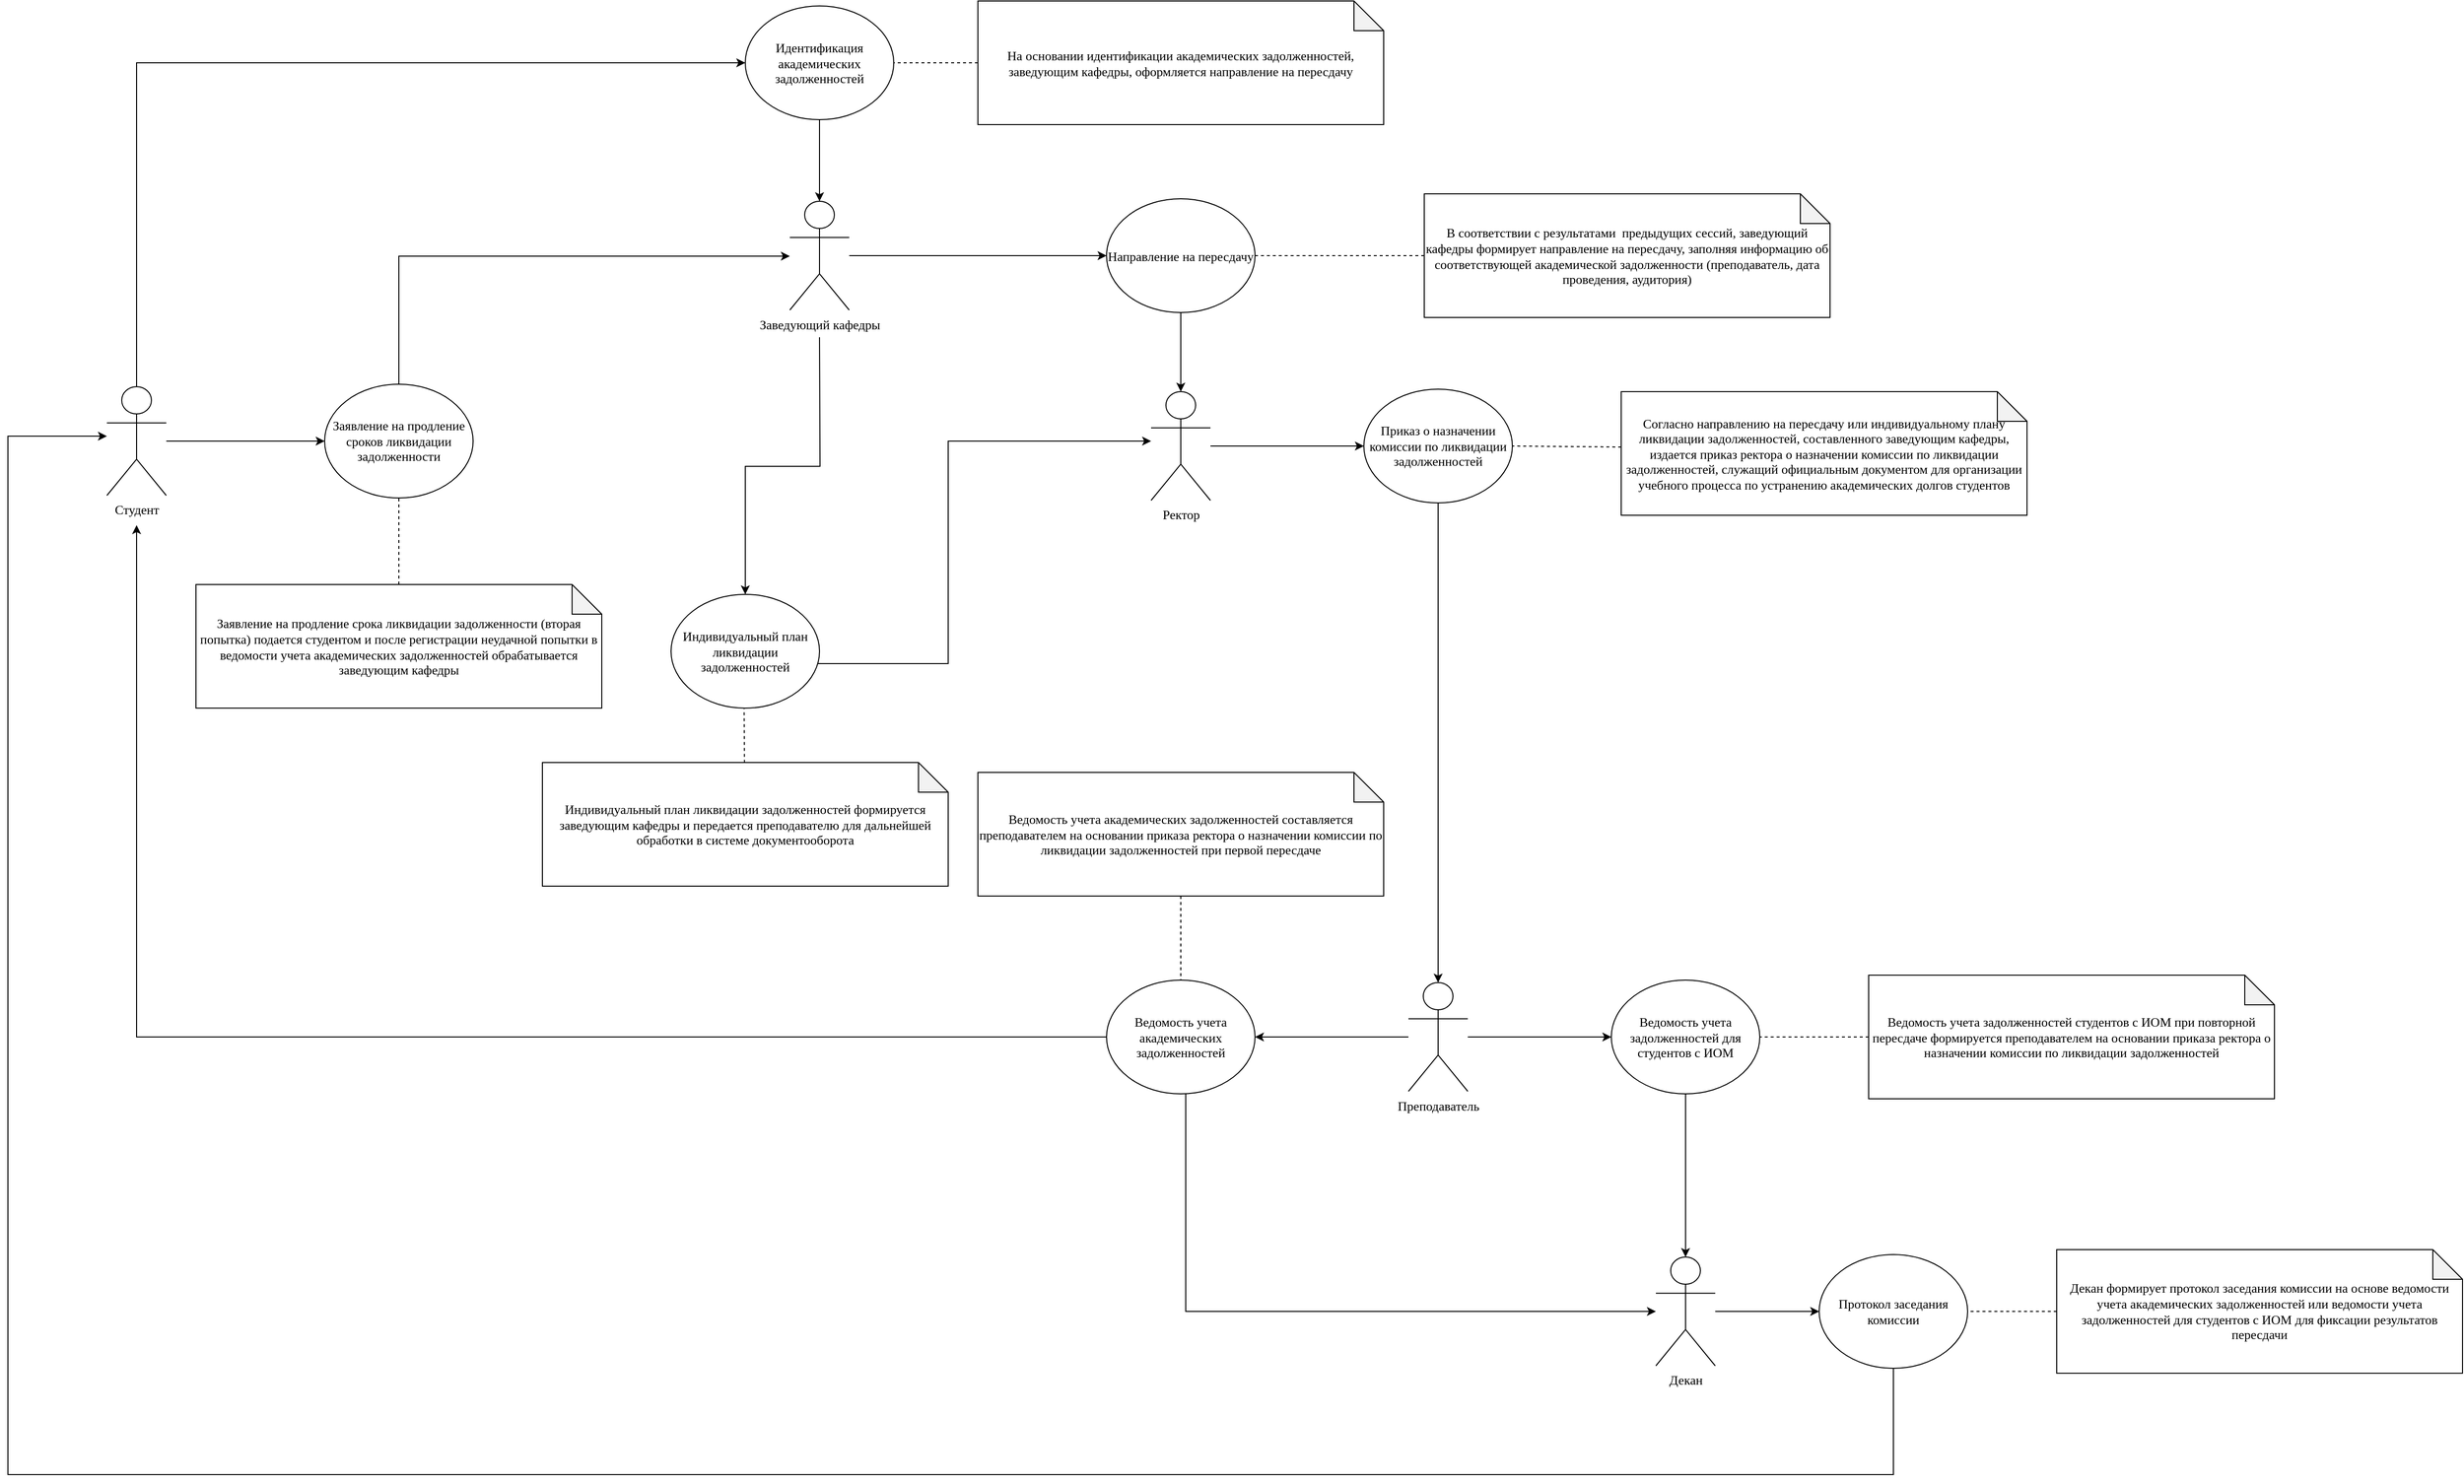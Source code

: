 <mxfile version="27.1.4">
  <diagram name="Страница — 1" id="K1w8X-g5TQKCsdU2FXis">
    <mxGraphModel dx="2245" dy="794" grid="1" gridSize="10" guides="1" tooltips="1" connect="1" arrows="1" fold="1" page="1" pageScale="1" pageWidth="827" pageHeight="1169" math="0" shadow="0">
      <root>
        <mxCell id="0" />
        <mxCell id="1" parent="0" />
        <mxCell id="5r-slCe5hNc68tcvc1FT-30" style="edgeStyle=orthogonalEdgeStyle;rounded=0;orthogonalLoop=1;jettySize=auto;html=1;entryX=0;entryY=0.5;entryDx=0;entryDy=0;" parent="1" source="r5IBJH4sqe6U4NsGSW-n-1" target="5r-slCe5hNc68tcvc1FT-4" edge="1">
          <mxGeometry relative="1" as="geometry" />
        </mxCell>
        <mxCell id="3AjRIEckM4o2J19VtloH-4" style="edgeStyle=orthogonalEdgeStyle;rounded=0;orthogonalLoop=1;jettySize=auto;html=1;entryX=0;entryY=0.5;entryDx=0;entryDy=0;" parent="1" source="r5IBJH4sqe6U4NsGSW-n-1" target="r5IBJH4sqe6U4NsGSW-n-16" edge="1">
          <mxGeometry relative="1" as="geometry">
            <Array as="points">
              <mxPoint x="-60" y="293" />
            </Array>
          </mxGeometry>
        </mxCell>
        <mxCell id="r5IBJH4sqe6U4NsGSW-n-1" value="Студент" style="shape=umlActor;verticalLabelPosition=bottom;verticalAlign=top;html=1;outlineConnect=0;fontFamily=Times New Roman;fontSize=13;" parent="1" vertex="1">
          <mxGeometry x="-90" y="620" width="60" height="110" as="geometry" />
        </mxCell>
        <mxCell id="r5IBJH4sqe6U4NsGSW-n-18" style="edgeStyle=orthogonalEdgeStyle;rounded=0;orthogonalLoop=1;jettySize=auto;html=1;entryX=0;entryY=0.5;entryDx=0;entryDy=0;fontFamily=Times New Roman;fontSize=13;" parent="1" source="r5IBJH4sqe6U4NsGSW-n-2" target="r5IBJH4sqe6U4NsGSW-n-15" edge="1">
          <mxGeometry relative="1" as="geometry" />
        </mxCell>
        <mxCell id="3AjRIEckM4o2J19VtloH-10" style="edgeStyle=orthogonalEdgeStyle;rounded=0;orthogonalLoop=1;jettySize=auto;html=1;entryX=0.5;entryY=0;entryDx=0;entryDy=0;" parent="1" target="5r-slCe5hNc68tcvc1FT-14" edge="1">
          <mxGeometry relative="1" as="geometry">
            <mxPoint x="630" y="570" as="sourcePoint" />
          </mxGeometry>
        </mxCell>
        <mxCell id="r5IBJH4sqe6U4NsGSW-n-2" value="Заведующий кафедры" style="shape=umlActor;verticalLabelPosition=bottom;verticalAlign=top;html=1;outlineConnect=0;fontFamily=Times New Roman;fontSize=13;" parent="1" vertex="1">
          <mxGeometry x="600" y="432.5" width="60" height="110" as="geometry" />
        </mxCell>
        <mxCell id="r5IBJH4sqe6U4NsGSW-n-19" style="edgeStyle=orthogonalEdgeStyle;rounded=0;orthogonalLoop=1;jettySize=auto;html=1;entryX=0;entryY=0.5;entryDx=0;entryDy=0;fontFamily=Times New Roman;fontSize=13;" parent="1" source="r5IBJH4sqe6U4NsGSW-n-3" target="r5IBJH4sqe6U4NsGSW-n-13" edge="1">
          <mxGeometry relative="1" as="geometry" />
        </mxCell>
        <mxCell id="r5IBJH4sqe6U4NsGSW-n-3" value="Ректор" style="shape=umlActor;verticalLabelPosition=bottom;verticalAlign=top;html=1;outlineConnect=0;fontFamily=Times New Roman;fontSize=13;" parent="1" vertex="1">
          <mxGeometry x="965" y="625" width="60" height="110" as="geometry" />
        </mxCell>
        <mxCell id="5r-slCe5hNc68tcvc1FT-50" style="edgeStyle=orthogonalEdgeStyle;rounded=0;orthogonalLoop=1;jettySize=auto;html=1;" parent="1" source="r5IBJH4sqe6U4NsGSW-n-4" target="5r-slCe5hNc68tcvc1FT-34" edge="1">
          <mxGeometry relative="1" as="geometry" />
        </mxCell>
        <mxCell id="3AjRIEckM4o2J19VtloH-8" style="edgeStyle=orthogonalEdgeStyle;rounded=0;orthogonalLoop=1;jettySize=auto;html=1;" parent="1" source="r5IBJH4sqe6U4NsGSW-n-4" target="r5IBJH4sqe6U4NsGSW-n-21" edge="1">
          <mxGeometry relative="1" as="geometry">
            <Array as="points">
              <mxPoint x="1180" y="1278" />
              <mxPoint x="1180" y="1278" />
            </Array>
          </mxGeometry>
        </mxCell>
        <mxCell id="r5IBJH4sqe6U4NsGSW-n-4" value="Преподаватель" style="shape=umlActor;verticalLabelPosition=bottom;verticalAlign=top;html=1;outlineConnect=0;fontFamily=Times New Roman;fontSize=13;" parent="1" vertex="1">
          <mxGeometry x="1225" y="1222.5" width="60" height="110" as="geometry" />
        </mxCell>
        <mxCell id="r5IBJH4sqe6U4NsGSW-n-25" style="edgeStyle=orthogonalEdgeStyle;rounded=0;orthogonalLoop=1;jettySize=auto;html=1;fontFamily=Times New Roman;fontSize=13;" parent="1" source="r5IBJH4sqe6U4NsGSW-n-5" target="r5IBJH4sqe6U4NsGSW-n-23" edge="1">
          <mxGeometry relative="1" as="geometry" />
        </mxCell>
        <mxCell id="r5IBJH4sqe6U4NsGSW-n-5" value="Декан" style="shape=umlActor;verticalLabelPosition=bottom;verticalAlign=top;html=1;outlineConnect=0;fontFamily=Times New Roman;fontSize=13;" parent="1" vertex="1">
          <mxGeometry x="1475" y="1500" width="60" height="110" as="geometry" />
        </mxCell>
        <mxCell id="r5IBJH4sqe6U4NsGSW-n-13" value="Приказ о назначении комиссии по ликвидации задолженностей" style="ellipse;whiteSpace=wrap;html=1;fontFamily=Times New Roman;fontSize=13;" parent="1" vertex="1">
          <mxGeometry x="1180" y="622.5" width="150" height="115" as="geometry" />
        </mxCell>
        <mxCell id="r5IBJH4sqe6U4NsGSW-n-15" value="Направление на пересдачу" style="ellipse;whiteSpace=wrap;html=1;fontFamily=Times New Roman;fontSize=13;" parent="1" vertex="1">
          <mxGeometry x="920" y="430" width="150" height="115" as="geometry" />
        </mxCell>
        <mxCell id="r5IBJH4sqe6U4NsGSW-n-16" value="Идентификация академических задолженностей" style="ellipse;whiteSpace=wrap;html=1;fontFamily=Times New Roman;fontSize=13;" parent="1" vertex="1">
          <mxGeometry x="555" y="235" width="150" height="115" as="geometry" />
        </mxCell>
        <mxCell id="5r-slCe5hNc68tcvc1FT-59" style="edgeStyle=orthogonalEdgeStyle;rounded=0;orthogonalLoop=1;jettySize=auto;html=1;" parent="1" source="r5IBJH4sqe6U4NsGSW-n-21" edge="1">
          <mxGeometry relative="1" as="geometry">
            <Array as="points">
              <mxPoint x="-60" y="1278" />
            </Array>
            <mxPoint x="-60" y="760" as="targetPoint" />
          </mxGeometry>
        </mxCell>
        <mxCell id="r5IBJH4sqe6U4NsGSW-n-21" value="Ведомость учета академических задолженностей" style="ellipse;whiteSpace=wrap;html=1;fontFamily=Times New Roman;fontSize=13;" parent="1" vertex="1">
          <mxGeometry x="920" y="1220" width="150" height="115" as="geometry" />
        </mxCell>
        <mxCell id="r5IBJH4sqe6U4NsGSW-n-23" value="Протокол заседания комиссии" style="ellipse;whiteSpace=wrap;html=1;fontFamily=Times New Roman;fontSize=13;" parent="1" vertex="1">
          <mxGeometry x="1640" y="1497.5" width="150" height="115" as="geometry" />
        </mxCell>
        <mxCell id="r5IBJH4sqe6U4NsGSW-n-26" value="На основании идентификации академических задолженностей, заведующим кафедры, оформляется направление на пересдачу" style="shape=note;whiteSpace=wrap;html=1;backgroundOutline=1;darkOpacity=0.05;fontFamily=Times New Roman;fontSize=13;" parent="1" vertex="1">
          <mxGeometry x="790" y="230" width="410" height="125" as="geometry" />
        </mxCell>
        <mxCell id="r5IBJH4sqe6U4NsGSW-n-29" value="" style="endArrow=none;dashed=1;html=1;rounded=0;entryX=1;entryY=0.5;entryDx=0;entryDy=0;exitX=0;exitY=0.5;exitDx=0;exitDy=0;exitPerimeter=0;fontFamily=Times New Roman;fontSize=13;" parent="1" source="r5IBJH4sqe6U4NsGSW-n-26" target="r5IBJH4sqe6U4NsGSW-n-16" edge="1">
          <mxGeometry width="50" height="50" relative="1" as="geometry">
            <mxPoint x="390" y="490" as="sourcePoint" />
            <mxPoint x="440" y="440" as="targetPoint" />
          </mxGeometry>
        </mxCell>
        <mxCell id="r5IBJH4sqe6U4NsGSW-n-31" value="" style="endArrow=none;dashed=1;html=1;rounded=0;entryX=1;entryY=0.5;entryDx=0;entryDy=0;exitX=0;exitY=0.5;exitDx=0;exitDy=0;exitPerimeter=0;fontFamily=Times New Roman;fontSize=13;" parent="1" source="r5IBJH4sqe6U4NsGSW-n-40" target="r5IBJH4sqe6U4NsGSW-n-15" edge="1">
          <mxGeometry width="50" height="50" relative="1" as="geometry">
            <mxPoint x="840" y="516" as="sourcePoint" />
            <mxPoint x="690" y="310" as="targetPoint" />
          </mxGeometry>
        </mxCell>
        <mxCell id="r5IBJH4sqe6U4NsGSW-n-33" value="" style="endArrow=none;dashed=1;html=1;rounded=0;entryX=1;entryY=0.5;entryDx=0;entryDy=0;exitX=0;exitY=0.448;exitDx=0;exitDy=0;exitPerimeter=0;fontFamily=Times New Roman;fontSize=13;" parent="1" source="r5IBJH4sqe6U4NsGSW-n-41" target="r5IBJH4sqe6U4NsGSW-n-13" edge="1">
          <mxGeometry width="50" height="50" relative="1" as="geometry">
            <mxPoint x="840" y="705" as="sourcePoint" />
            <mxPoint x="700" y="511" as="targetPoint" />
          </mxGeometry>
        </mxCell>
        <mxCell id="r5IBJH4sqe6U4NsGSW-n-36" value="" style="endArrow=none;dashed=1;html=1;rounded=0;fontFamily=Times New Roman;fontSize=13;exitX=0.5;exitY=1;exitDx=0;exitDy=0;exitPerimeter=0;" parent="1" source="r5IBJH4sqe6U4NsGSW-n-42" target="r5IBJH4sqe6U4NsGSW-n-21" edge="1">
          <mxGeometry width="50" height="50" relative="1" as="geometry">
            <mxPoint x="330" y="1292.375" as="sourcePoint" />
            <mxPoint x="460.0" y="1290" as="targetPoint" />
          </mxGeometry>
        </mxCell>
        <mxCell id="r5IBJH4sqe6U4NsGSW-n-38" value="" style="endArrow=none;dashed=1;html=1;rounded=0;exitX=0;exitY=0.5;exitDx=0;exitDy=0;exitPerimeter=0;fontFamily=Times New Roman;fontSize=13;entryX=1;entryY=0.5;entryDx=0;entryDy=0;" parent="1" source="r5IBJH4sqe6U4NsGSW-n-43" target="r5IBJH4sqe6U4NsGSW-n-23" edge="1">
          <mxGeometry width="50" height="50" relative="1" as="geometry">
            <mxPoint x="840" y="1095.0" as="sourcePoint" />
            <mxPoint x="970" y="1237" as="targetPoint" />
          </mxGeometry>
        </mxCell>
        <mxCell id="r5IBJH4sqe6U4NsGSW-n-40" value="В соответствии с результатами &amp;nbsp;предыдущих сессий, заведующий кафедры формирует направление на пересдачу, заполняя информацию об соответствующей академической задолженности (преподаватель, дата проведения, аудитория)" style="shape=note;whiteSpace=wrap;html=1;backgroundOutline=1;darkOpacity=0.05;fontFamily=Times New Roman;fontSize=13;" parent="1" vertex="1">
          <mxGeometry x="1241" y="425" width="410" height="125" as="geometry" />
        </mxCell>
        <mxCell id="r5IBJH4sqe6U4NsGSW-n-41" value="Согласно направлению на пересдачу или индивидуальному плану ликвидации задолженностей, составленного заведующим кафедры, издается приказ ректора о назначении комиссии по ликвидации задолженностей, служащий официальным документом для организации учебного процесса по устранению академических долгов студентов" style="shape=note;whiteSpace=wrap;html=1;backgroundOutline=1;darkOpacity=0.05;fontFamily=Times New Roman;fontSize=13;" parent="1" vertex="1">
          <mxGeometry x="1440" y="625" width="410" height="125" as="geometry" />
        </mxCell>
        <mxCell id="r5IBJH4sqe6U4NsGSW-n-42" value="Ведомость учета академических задолженностей составляется преподавателем на основании приказа ректора о назначении комиссии по ликвидации задолженностей при первой пересдаче" style="shape=note;whiteSpace=wrap;html=1;backgroundOutline=1;darkOpacity=0.05;fontFamily=Times New Roman;fontSize=13;" parent="1" vertex="1">
          <mxGeometry x="790" y="1010" width="410" height="125" as="geometry" />
        </mxCell>
        <mxCell id="r5IBJH4sqe6U4NsGSW-n-43" value="Декан формирует протокол заседания комиссии на основе ведомости учета академических задолженностей или ведомости учета задолженностей для студентов с ИОМ для фиксации результатов пересдачи" style="shape=note;whiteSpace=wrap;html=1;backgroundOutline=1;darkOpacity=0.05;fontFamily=Times New Roman;fontSize=13;" parent="1" vertex="1">
          <mxGeometry x="1880" y="1492.5" width="410" height="125" as="geometry" />
        </mxCell>
        <mxCell id="r5IBJH4sqe6U4NsGSW-n-45" value="Заявление на продление срока ликвидации задолженности (вторая попытка) подается студентом и после регистрации неудачной попытки в ведомости учета академических задолженностей обрабатывается заведующим кафедры" style="shape=note;whiteSpace=wrap;html=1;backgroundOutline=1;darkOpacity=0.05;fontFamily=Times New Roman;fontSize=13;" parent="1" vertex="1">
          <mxGeometry y="820" width="410" height="125" as="geometry" />
        </mxCell>
        <mxCell id="5r-slCe5hNc68tcvc1FT-47" style="edgeStyle=orthogonalEdgeStyle;rounded=0;orthogonalLoop=1;jettySize=auto;html=1;exitX=0.5;exitY=0;exitDx=0;exitDy=0;" parent="1" source="5r-slCe5hNc68tcvc1FT-4" target="r5IBJH4sqe6U4NsGSW-n-2" edge="1">
          <mxGeometry relative="1" as="geometry">
            <Array as="points">
              <mxPoint x="205" y="488" />
            </Array>
          </mxGeometry>
        </mxCell>
        <mxCell id="5r-slCe5hNc68tcvc1FT-4" value="Заявление на продление сроков ликвидации задолженности" style="ellipse;whiteSpace=wrap;html=1;fontFamily=Times New Roman;fontSize=13;" parent="1" vertex="1">
          <mxGeometry x="130" y="617.5" width="150" height="115" as="geometry" />
        </mxCell>
        <mxCell id="5r-slCe5hNc68tcvc1FT-48" style="edgeStyle=orthogonalEdgeStyle;rounded=0;orthogonalLoop=1;jettySize=auto;html=1;" parent="1" source="5r-slCe5hNc68tcvc1FT-14" target="r5IBJH4sqe6U4NsGSW-n-3" edge="1">
          <mxGeometry relative="1" as="geometry">
            <Array as="points">
              <mxPoint x="760" y="900" />
              <mxPoint x="760" y="675" />
            </Array>
          </mxGeometry>
        </mxCell>
        <mxCell id="5r-slCe5hNc68tcvc1FT-14" value="Индивидуальный план ликвидации задолженностей" style="ellipse;whiteSpace=wrap;html=1;fontFamily=Times New Roman;fontSize=13;" parent="1" vertex="1">
          <mxGeometry x="480" y="830" width="150" height="115" as="geometry" />
        </mxCell>
        <mxCell id="5r-slCe5hNc68tcvc1FT-29" value="" style="endArrow=none;dashed=1;html=1;rounded=0;fontFamily=Times New Roman;fontSize=13;exitX=0.5;exitY=0;exitDx=0;exitDy=0;exitPerimeter=0;entryX=0.5;entryY=1;entryDx=0;entryDy=0;" parent="1" source="r5IBJH4sqe6U4NsGSW-n-45" target="5r-slCe5hNc68tcvc1FT-4" edge="1">
          <mxGeometry width="50" height="50" relative="1" as="geometry">
            <mxPoint x="1209" y="890" as="sourcePoint" />
            <mxPoint x="-240" y="880" as="targetPoint" />
          </mxGeometry>
        </mxCell>
        <mxCell id="5r-slCe5hNc68tcvc1FT-32" value="Индивидуальный план ликвидации задолженностей формируется заведующим кафедры и передается преподавателю для дальнейшей обработки в системе документооборота" style="shape=note;whiteSpace=wrap;html=1;backgroundOutline=1;darkOpacity=0.05;fontFamily=Times New Roman;fontSize=13;" parent="1" vertex="1">
          <mxGeometry x="350" y="1000" width="410" height="125" as="geometry" />
        </mxCell>
        <mxCell id="5r-slCe5hNc68tcvc1FT-33" value="" style="endArrow=none;dashed=1;html=1;rounded=0;fontFamily=Times New Roman;fontSize=13;entryX=0.492;entryY=1.007;entryDx=0;entryDy=0;exitX=0.498;exitY=0.002;exitDx=0;exitDy=0;exitPerimeter=0;entryPerimeter=0;" parent="1" source="5r-slCe5hNc68tcvc1FT-32" target="5r-slCe5hNc68tcvc1FT-14" edge="1">
          <mxGeometry width="50" height="50" relative="1" as="geometry">
            <mxPoint x="320" y="1078" as="sourcePoint" />
            <mxPoint x="240" y="800" as="targetPoint" />
          </mxGeometry>
        </mxCell>
        <mxCell id="5r-slCe5hNc68tcvc1FT-63" style="edgeStyle=orthogonalEdgeStyle;rounded=0;orthogonalLoop=1;jettySize=auto;html=1;" parent="1" source="5r-slCe5hNc68tcvc1FT-34" target="r5IBJH4sqe6U4NsGSW-n-5" edge="1">
          <mxGeometry relative="1" as="geometry" />
        </mxCell>
        <mxCell id="5r-slCe5hNc68tcvc1FT-34" value="Ведомость учета задолженностей для студентов с ИОМ" style="ellipse;whiteSpace=wrap;html=1;fontFamily=Times New Roman;fontSize=13;" parent="1" vertex="1">
          <mxGeometry x="1430" y="1220" width="150" height="115" as="geometry" />
        </mxCell>
        <mxCell id="5r-slCe5hNc68tcvc1FT-39" value="Ведомость учета задолженностей студентов с ИОМ при повторной пересдаче формируется преподавателем на основании приказа ректора о назначении комиссии по ликвидации задолженностей" style="shape=note;whiteSpace=wrap;html=1;backgroundOutline=1;darkOpacity=0.05;fontFamily=Times New Roman;fontSize=13;" parent="1" vertex="1">
          <mxGeometry x="1690" y="1215" width="410" height="125" as="geometry" />
        </mxCell>
        <mxCell id="5r-slCe5hNc68tcvc1FT-51" value="" style="endArrow=none;dashed=1;html=1;rounded=0;entryX=1;entryY=0.5;entryDx=0;entryDy=0;exitX=0;exitY=0.5;exitDx=0;exitDy=0;exitPerimeter=0;fontFamily=Times New Roman;fontSize=13;" parent="1" source="5r-slCe5hNc68tcvc1FT-39" target="5r-slCe5hNc68tcvc1FT-34" edge="1">
          <mxGeometry width="50" height="50" relative="1" as="geometry">
            <mxPoint x="1530" y="681" as="sourcePoint" />
            <mxPoint x="1240" y="680" as="targetPoint" />
          </mxGeometry>
        </mxCell>
        <mxCell id="5r-slCe5hNc68tcvc1FT-60" style="edgeStyle=orthogonalEdgeStyle;rounded=0;orthogonalLoop=1;jettySize=auto;html=1;entryX=0.5;entryY=0;entryDx=0;entryDy=0;entryPerimeter=0;" parent="1" source="r5IBJH4sqe6U4NsGSW-n-16" target="r5IBJH4sqe6U4NsGSW-n-2" edge="1">
          <mxGeometry relative="1" as="geometry">
            <Array as="points">
              <mxPoint x="630" y="400" />
              <mxPoint x="630" y="400" />
            </Array>
          </mxGeometry>
        </mxCell>
        <mxCell id="5r-slCe5hNc68tcvc1FT-61" style="edgeStyle=orthogonalEdgeStyle;rounded=0;orthogonalLoop=1;jettySize=auto;html=1;entryX=0.5;entryY=0;entryDx=0;entryDy=0;entryPerimeter=0;" parent="1" source="r5IBJH4sqe6U4NsGSW-n-15" target="r5IBJH4sqe6U4NsGSW-n-3" edge="1">
          <mxGeometry relative="1" as="geometry" />
        </mxCell>
        <mxCell id="5r-slCe5hNc68tcvc1FT-62" style="edgeStyle=orthogonalEdgeStyle;rounded=0;orthogonalLoop=1;jettySize=auto;html=1;entryX=0.5;entryY=0;entryDx=0;entryDy=0;entryPerimeter=0;" parent="1" source="r5IBJH4sqe6U4NsGSW-n-13" target="r5IBJH4sqe6U4NsGSW-n-4" edge="1">
          <mxGeometry relative="1" as="geometry" />
        </mxCell>
        <mxCell id="5r-slCe5hNc68tcvc1FT-64" style="edgeStyle=orthogonalEdgeStyle;rounded=0;orthogonalLoop=1;jettySize=auto;html=1;" parent="1" source="r5IBJH4sqe6U4NsGSW-n-21" target="r5IBJH4sqe6U4NsGSW-n-5" edge="1">
          <mxGeometry relative="1" as="geometry">
            <Array as="points">
              <mxPoint x="1000" y="1555" />
            </Array>
          </mxGeometry>
        </mxCell>
        <mxCell id="3AjRIEckM4o2J19VtloH-11" style="edgeStyle=orthogonalEdgeStyle;rounded=0;orthogonalLoop=1;jettySize=auto;html=1;" parent="1" source="r5IBJH4sqe6U4NsGSW-n-23" edge="1">
          <mxGeometry relative="1" as="geometry">
            <mxPoint x="-90" y="670" as="targetPoint" />
            <Array as="points">
              <mxPoint x="1715" y="1720" />
              <mxPoint x="-190" y="1720" />
              <mxPoint x="-190" y="670" />
            </Array>
          </mxGeometry>
        </mxCell>
      </root>
    </mxGraphModel>
  </diagram>
</mxfile>
